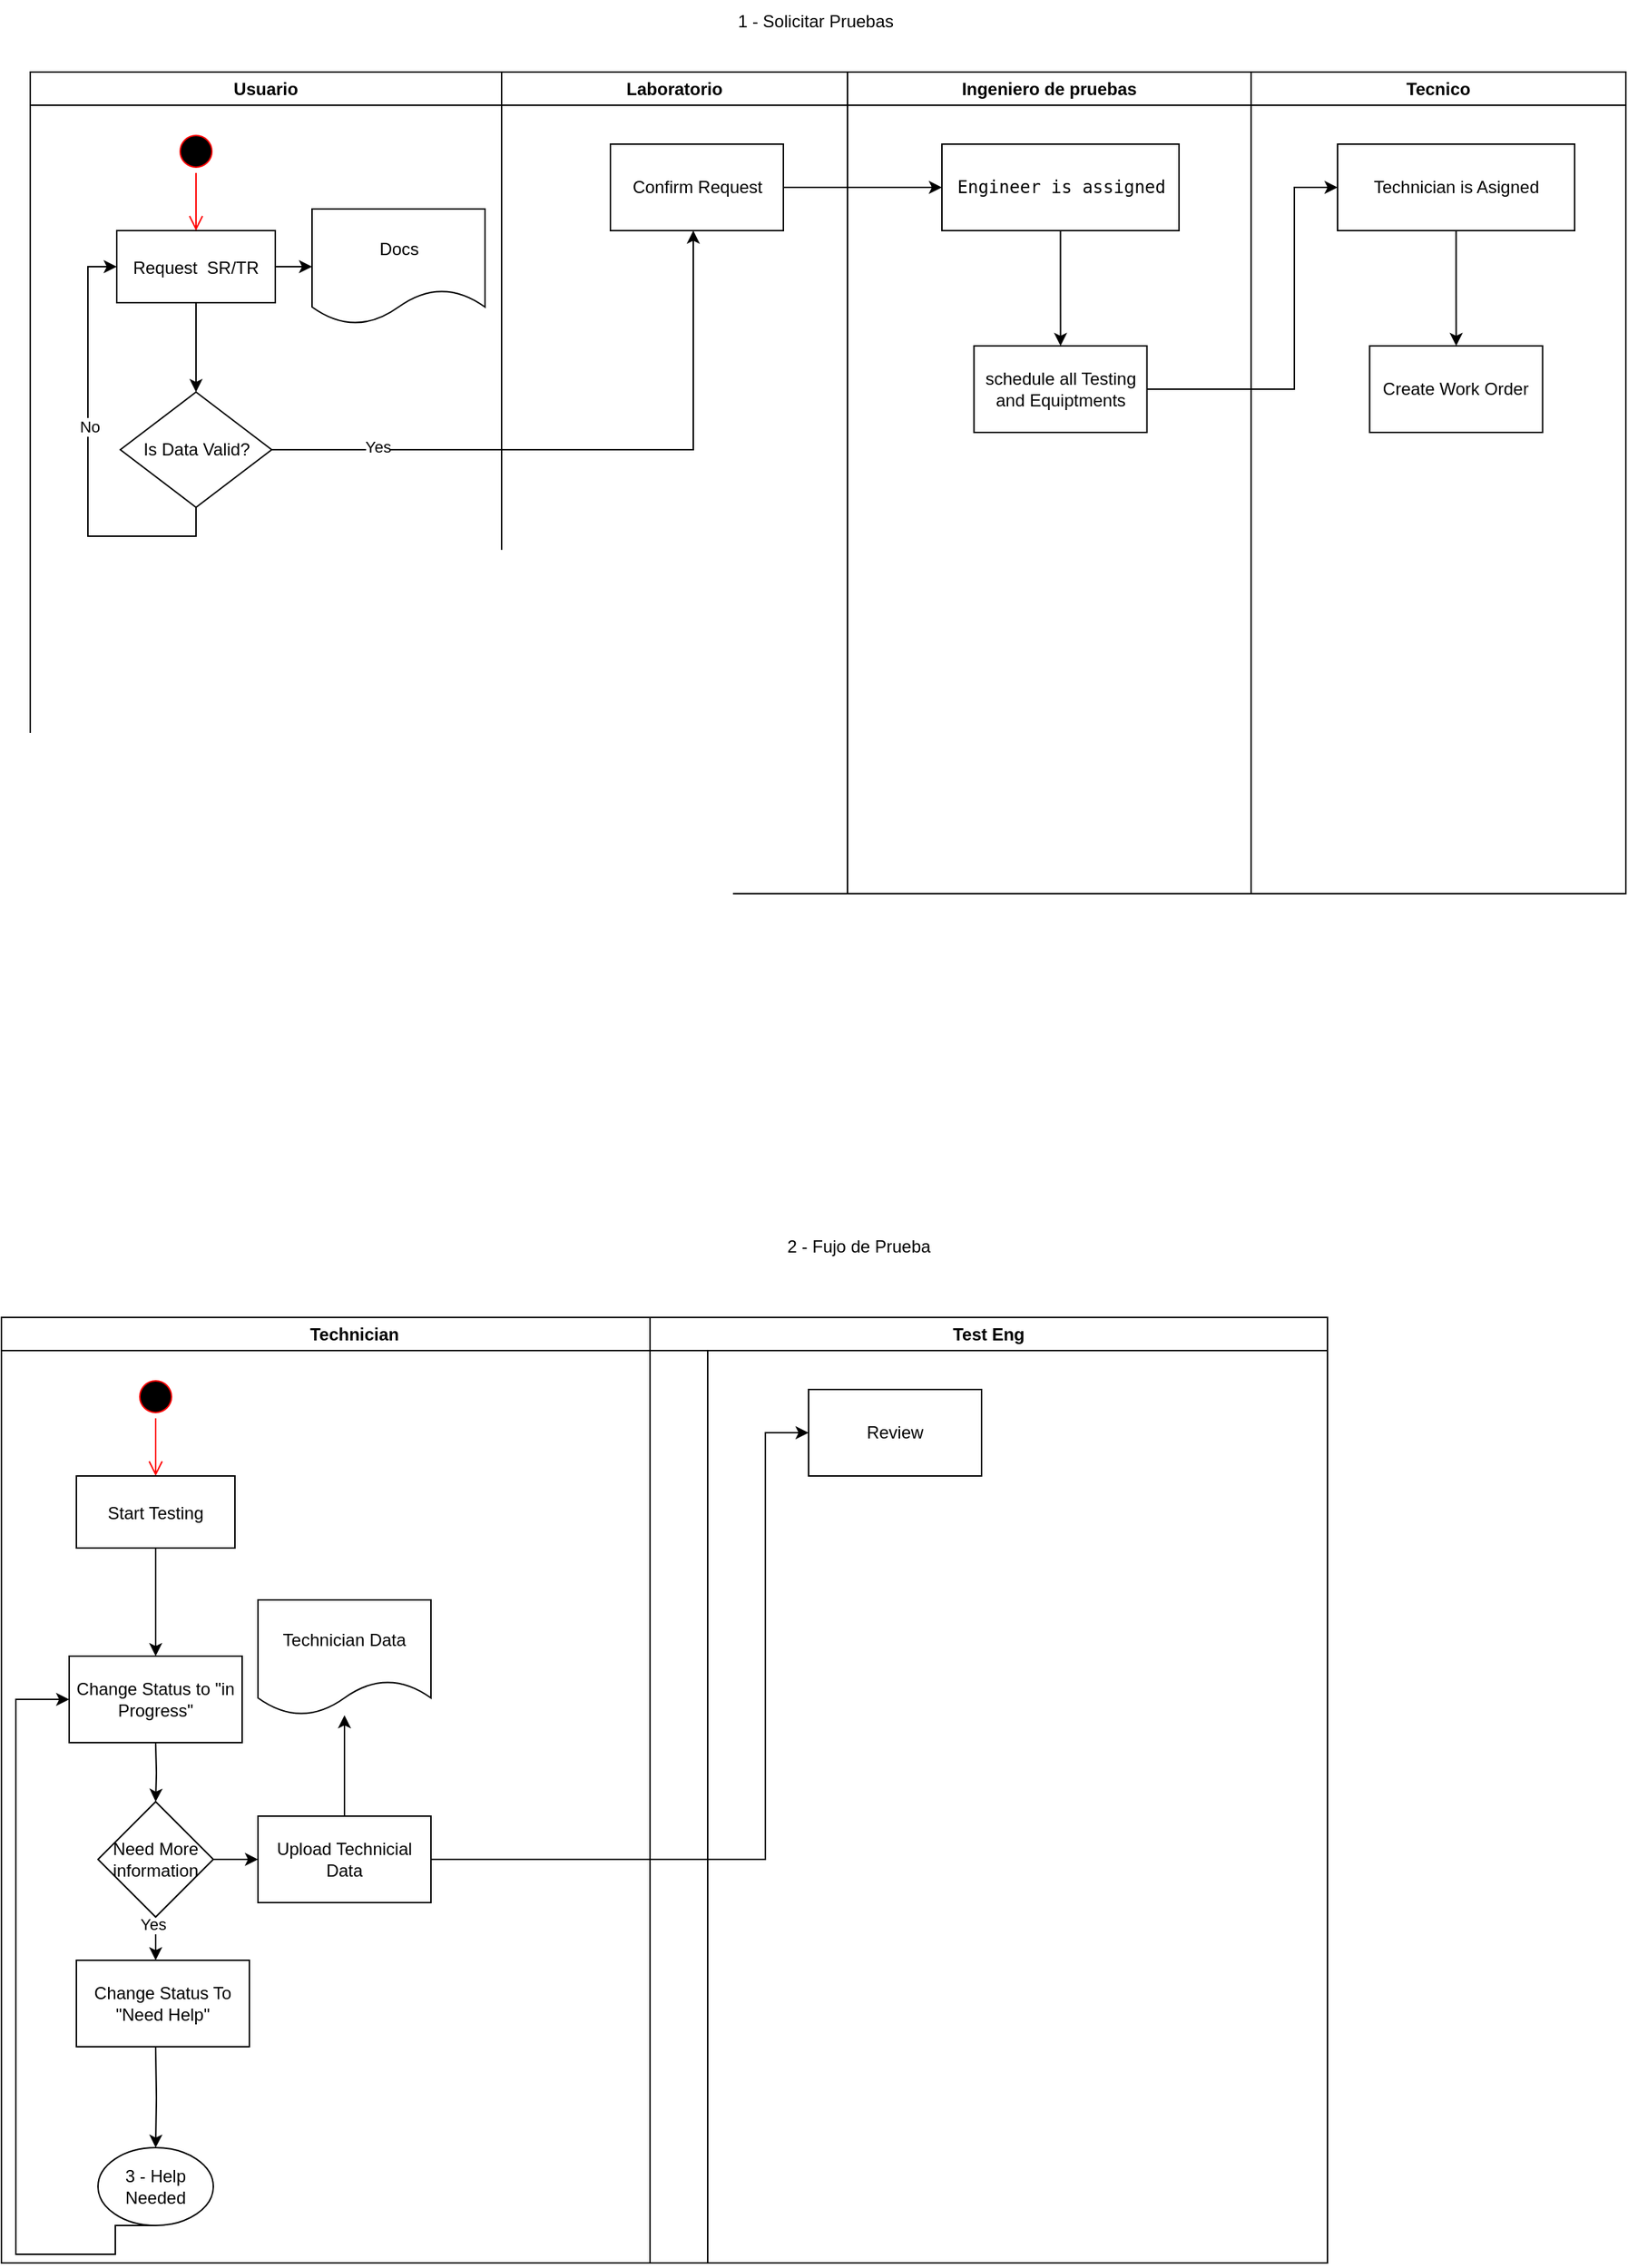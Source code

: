 <mxfile version="24.3.1" type="github">
  <diagram name="Page-1" id="e7e014a7-5840-1c2e-5031-d8a46d1fe8dd">
    <mxGraphModel dx="1434" dy="874" grid="1" gridSize="10" guides="1" tooltips="1" connect="1" arrows="1" fold="1" page="1" pageScale="1" pageWidth="1169" pageHeight="826" background="none" math="0" shadow="0">
      <root>
        <mxCell id="0" />
        <mxCell id="1" parent="0" />
        <mxCell id="2" value="Usuario" style="swimlane;whiteSpace=wrap" parent="1" vertex="1">
          <mxGeometry x="30" y="90" width="327" height="570" as="geometry" />
        </mxCell>
        <mxCell id="5" value="" style="ellipse;shape=startState;fillColor=#000000;strokeColor=#ff0000;" parent="2" vertex="1">
          <mxGeometry x="100" y="40" width="30" height="30" as="geometry" />
        </mxCell>
        <mxCell id="6" value="" style="edgeStyle=elbowEdgeStyle;elbow=horizontal;verticalAlign=bottom;endArrow=open;endSize=8;strokeColor=#FF0000;endFill=1;rounded=0" parent="2" source="5" target="7" edge="1">
          <mxGeometry x="100" y="40" as="geometry">
            <mxPoint x="115" y="110" as="targetPoint" />
          </mxGeometry>
        </mxCell>
        <mxCell id="DqZLcIyAYDGECO1wRY2--42" value="" style="edgeStyle=orthogonalEdgeStyle;rounded=0;orthogonalLoop=1;jettySize=auto;html=1;" edge="1" parent="2" source="7" target="DqZLcIyAYDGECO1wRY2--41">
          <mxGeometry relative="1" as="geometry" />
        </mxCell>
        <mxCell id="DqZLcIyAYDGECO1wRY2--44" value="" style="edgeStyle=orthogonalEdgeStyle;rounded=0;orthogonalLoop=1;jettySize=auto;html=1;" edge="1" parent="2" source="7" target="DqZLcIyAYDGECO1wRY2--43">
          <mxGeometry relative="1" as="geometry" />
        </mxCell>
        <mxCell id="7" value="Request  SR/TR" style="" parent="2" vertex="1">
          <mxGeometry x="60" y="110" width="110" height="50" as="geometry" />
        </mxCell>
        <mxCell id="DqZLcIyAYDGECO1wRY2--41" value="Docs" style="shape=document;whiteSpace=wrap;html=1;boundedLbl=1;" vertex="1" parent="2">
          <mxGeometry x="195.5" y="95" width="120" height="80" as="geometry" />
        </mxCell>
        <mxCell id="DqZLcIyAYDGECO1wRY2--77" style="edgeStyle=orthogonalEdgeStyle;rounded=0;orthogonalLoop=1;jettySize=auto;html=1;exitX=0.5;exitY=1;exitDx=0;exitDy=0;entryX=0;entryY=0.5;entryDx=0;entryDy=0;" edge="1" parent="2" source="DqZLcIyAYDGECO1wRY2--43" target="7">
          <mxGeometry relative="1" as="geometry" />
        </mxCell>
        <mxCell id="DqZLcIyAYDGECO1wRY2--78" value="No" style="edgeLabel;html=1;align=center;verticalAlign=middle;resizable=0;points=[];" vertex="1" connectable="0" parent="DqZLcIyAYDGECO1wRY2--77">
          <mxGeometry x="0.133" y="-1" relative="1" as="geometry">
            <mxPoint as="offset" />
          </mxGeometry>
        </mxCell>
        <mxCell id="DqZLcIyAYDGECO1wRY2--43" value="Is Data Valid?" style="rhombus;whiteSpace=wrap;html=1;" vertex="1" parent="2">
          <mxGeometry x="62.5" y="222" width="105" height="80" as="geometry" />
        </mxCell>
        <mxCell id="3" value="Laboratorio" style="swimlane;whiteSpace=wrap" parent="1" vertex="1">
          <mxGeometry x="357" y="90" width="240" height="570" as="geometry" />
        </mxCell>
        <mxCell id="DqZLcIyAYDGECO1wRY2--45" value="Confirm Request" style="whiteSpace=wrap;html=1;" vertex="1" parent="3">
          <mxGeometry x="75.5" y="50" width="120" height="60" as="geometry" />
        </mxCell>
        <mxCell id="4" value="Ingeniero de pruebas" style="swimlane;whiteSpace=wrap" parent="1" vertex="1">
          <mxGeometry x="597" y="90" width="280" height="570" as="geometry" />
        </mxCell>
        <mxCell id="DqZLcIyAYDGECO1wRY2--53" value="" style="edgeStyle=orthogonalEdgeStyle;rounded=0;orthogonalLoop=1;jettySize=auto;html=1;" edge="1" parent="4" source="DqZLcIyAYDGECO1wRY2--47" target="DqZLcIyAYDGECO1wRY2--52">
          <mxGeometry relative="1" as="geometry" />
        </mxCell>
        <mxCell id="DqZLcIyAYDGECO1wRY2--47" value="&lt;pre dir=&quot;ltr&quot; data-ved=&quot;2ahUKEwighbuz3fGFAxVrl-4BHSDPA7UQ3ewLegQIBRAT&quot; aria-label=&quot;Texto traducido&quot; style=&quot;text-align:left&quot; id=&quot;tw-target-text&quot; data-placeholder=&quot;Traducción&quot; class=&quot;tw-data-text tw-text-large tw-ta&quot;&gt;&lt;span lang=&quot;en&quot; class=&quot;Y2IQFc&quot;&gt;Engineer is assigned&lt;/span&gt;&lt;/pre&gt;" style="whiteSpace=wrap;html=1;" vertex="1" parent="4">
          <mxGeometry x="65.5" y="50" width="164.5" height="60" as="geometry" />
        </mxCell>
        <mxCell id="DqZLcIyAYDGECO1wRY2--52" value="&lt;div&gt;schedule all Testing and Equiptments&lt;/div&gt;" style="whiteSpace=wrap;html=1;" vertex="1" parent="4">
          <mxGeometry x="87.75" y="190" width="120" height="60" as="geometry" />
        </mxCell>
        <mxCell id="DqZLcIyAYDGECO1wRY2--46" value="" style="edgeStyle=orthogonalEdgeStyle;rounded=0;orthogonalLoop=1;jettySize=auto;html=1;" edge="1" parent="1" source="DqZLcIyAYDGECO1wRY2--43" target="DqZLcIyAYDGECO1wRY2--45">
          <mxGeometry relative="1" as="geometry">
            <Array as="points">
              <mxPoint x="490" y="352" />
              <mxPoint x="490" y="170" />
            </Array>
          </mxGeometry>
        </mxCell>
        <mxCell id="DqZLcIyAYDGECO1wRY2--79" value="Yes" style="edgeLabel;html=1;align=center;verticalAlign=middle;resizable=0;points=[];" vertex="1" connectable="0" parent="DqZLcIyAYDGECO1wRY2--46">
          <mxGeometry x="-0.674" y="2" relative="1" as="geometry">
            <mxPoint x="1" as="offset" />
          </mxGeometry>
        </mxCell>
        <mxCell id="DqZLcIyAYDGECO1wRY2--48" value="" style="edgeStyle=orthogonalEdgeStyle;rounded=0;orthogonalLoop=1;jettySize=auto;html=1;" edge="1" parent="1" source="DqZLcIyAYDGECO1wRY2--45" target="DqZLcIyAYDGECO1wRY2--47">
          <mxGeometry relative="1" as="geometry" />
        </mxCell>
        <mxCell id="DqZLcIyAYDGECO1wRY2--49" value="Tecnico" style="swimlane;whiteSpace=wrap" vertex="1" parent="1">
          <mxGeometry x="877" y="90" width="260" height="570" as="geometry" />
        </mxCell>
        <mxCell id="DqZLcIyAYDGECO1wRY2--56" value="" style="edgeStyle=orthogonalEdgeStyle;rounded=0;orthogonalLoop=1;jettySize=auto;html=1;" edge="1" parent="DqZLcIyAYDGECO1wRY2--49" source="DqZLcIyAYDGECO1wRY2--50" target="DqZLcIyAYDGECO1wRY2--55">
          <mxGeometry relative="1" as="geometry" />
        </mxCell>
        <mxCell id="DqZLcIyAYDGECO1wRY2--50" value="Technician is Asigned" style="whiteSpace=wrap;html=1;" vertex="1" parent="DqZLcIyAYDGECO1wRY2--49">
          <mxGeometry x="60" y="50" width="164.5" height="60" as="geometry" />
        </mxCell>
        <mxCell id="DqZLcIyAYDGECO1wRY2--55" value="Create Work Order" style="whiteSpace=wrap;html=1;" vertex="1" parent="DqZLcIyAYDGECO1wRY2--49">
          <mxGeometry x="82.25" y="190" width="120" height="60" as="geometry" />
        </mxCell>
        <mxCell id="DqZLcIyAYDGECO1wRY2--54" value="" style="edgeStyle=orthogonalEdgeStyle;rounded=0;orthogonalLoop=1;jettySize=auto;html=1;" edge="1" parent="1" source="DqZLcIyAYDGECO1wRY2--52" target="DqZLcIyAYDGECO1wRY2--50">
          <mxGeometry relative="1" as="geometry">
            <Array as="points">
              <mxPoint x="907" y="310" />
              <mxPoint x="907" y="170" />
            </Array>
          </mxGeometry>
        </mxCell>
        <mxCell id="DqZLcIyAYDGECO1wRY2--59" value="1 - Solicitar Pruebas" style="text;strokeColor=none;align=center;fillColor=none;html=1;verticalAlign=middle;whiteSpace=wrap;rounded=0;" vertex="1" parent="1">
          <mxGeometry x="460" y="40" width="230" height="30" as="geometry" />
        </mxCell>
        <mxCell id="DqZLcIyAYDGECO1wRY2--60" value="2 - Fujo de Prueba" style="text;strokeColor=none;align=center;fillColor=none;html=1;verticalAlign=middle;whiteSpace=wrap;rounded=0;" vertex="1" parent="1">
          <mxGeometry x="490" y="890" width="230" height="30" as="geometry" />
        </mxCell>
        <mxCell id="DqZLcIyAYDGECO1wRY2--61" value="Technician" style="swimlane;whiteSpace=wrap" vertex="1" parent="1">
          <mxGeometry x="10" y="954" width="490" height="656" as="geometry" />
        </mxCell>
        <mxCell id="DqZLcIyAYDGECO1wRY2--62" value="" style="ellipse;shape=startState;fillColor=#000000;strokeColor=#ff0000;" vertex="1" parent="DqZLcIyAYDGECO1wRY2--61">
          <mxGeometry x="92" y="40" width="30" height="30" as="geometry" />
        </mxCell>
        <mxCell id="DqZLcIyAYDGECO1wRY2--63" value="" style="edgeStyle=elbowEdgeStyle;elbow=horizontal;verticalAlign=bottom;endArrow=open;endSize=8;strokeColor=#FF0000;endFill=1;rounded=0" edge="1" parent="DqZLcIyAYDGECO1wRY2--61" source="DqZLcIyAYDGECO1wRY2--62" target="DqZLcIyAYDGECO1wRY2--66">
          <mxGeometry x="100" y="40" as="geometry">
            <mxPoint x="107" y="110" as="targetPoint" />
          </mxGeometry>
        </mxCell>
        <mxCell id="DqZLcIyAYDGECO1wRY2--74" value="" style="edgeStyle=orthogonalEdgeStyle;rounded=0;orthogonalLoop=1;jettySize=auto;html=1;" edge="1" parent="DqZLcIyAYDGECO1wRY2--61" source="DqZLcIyAYDGECO1wRY2--66">
          <mxGeometry relative="1" as="geometry">
            <mxPoint x="107" y="235" as="targetPoint" />
          </mxGeometry>
        </mxCell>
        <mxCell id="DqZLcIyAYDGECO1wRY2--66" value="Start Testing " style="" vertex="1" parent="DqZLcIyAYDGECO1wRY2--61">
          <mxGeometry x="52" y="110" width="110" height="50" as="geometry" />
        </mxCell>
        <mxCell id="DqZLcIyAYDGECO1wRY2--76" value="" style="edgeStyle=orthogonalEdgeStyle;rounded=0;orthogonalLoop=1;jettySize=auto;html=1;" edge="1" parent="DqZLcIyAYDGECO1wRY2--61" target="DqZLcIyAYDGECO1wRY2--75">
          <mxGeometry relative="1" as="geometry">
            <mxPoint x="107" y="295" as="sourcePoint" />
          </mxGeometry>
        </mxCell>
        <mxCell id="DqZLcIyAYDGECO1wRY2--73" value="Change Status to &quot;in Progress&quot;" style="whiteSpace=wrap;html=1;" vertex="1" parent="DqZLcIyAYDGECO1wRY2--61">
          <mxGeometry x="47" y="235" width="120" height="60" as="geometry" />
        </mxCell>
        <mxCell id="DqZLcIyAYDGECO1wRY2--81" value="" style="edgeStyle=orthogonalEdgeStyle;rounded=0;orthogonalLoop=1;jettySize=auto;html=1;" edge="1" parent="DqZLcIyAYDGECO1wRY2--61" source="DqZLcIyAYDGECO1wRY2--75" target="DqZLcIyAYDGECO1wRY2--80">
          <mxGeometry relative="1" as="geometry">
            <mxPoint x="207" y="376" as="targetPoint" />
          </mxGeometry>
        </mxCell>
        <mxCell id="DqZLcIyAYDGECO1wRY2--83" value="" style="edgeStyle=orthogonalEdgeStyle;rounded=0;orthogonalLoop=1;jettySize=auto;html=1;" edge="1" parent="DqZLcIyAYDGECO1wRY2--61" source="DqZLcIyAYDGECO1wRY2--75">
          <mxGeometry relative="1" as="geometry">
            <mxPoint x="107" y="446" as="targetPoint" />
          </mxGeometry>
        </mxCell>
        <mxCell id="DqZLcIyAYDGECO1wRY2--84" value="Yes" style="edgeLabel;html=1;align=center;verticalAlign=middle;resizable=0;points=[];" vertex="1" connectable="0" parent="DqZLcIyAYDGECO1wRY2--83">
          <mxGeometry x="-0.68" y="-2" relative="1" as="geometry">
            <mxPoint as="offset" />
          </mxGeometry>
        </mxCell>
        <mxCell id="DqZLcIyAYDGECO1wRY2--75" value="Need More information" style="rhombus;whiteSpace=wrap;html=1;" vertex="1" parent="DqZLcIyAYDGECO1wRY2--61">
          <mxGeometry x="67" y="336" width="80" height="80" as="geometry" />
        </mxCell>
        <mxCell id="DqZLcIyAYDGECO1wRY2--88" value="" style="edgeStyle=orthogonalEdgeStyle;rounded=0;orthogonalLoop=1;jettySize=auto;html=1;" edge="1" parent="DqZLcIyAYDGECO1wRY2--61" source="DqZLcIyAYDGECO1wRY2--80" target="DqZLcIyAYDGECO1wRY2--87">
          <mxGeometry relative="1" as="geometry" />
        </mxCell>
        <mxCell id="DqZLcIyAYDGECO1wRY2--80" value="Upload Technicial Data" style="whiteSpace=wrap;html=1;" vertex="1" parent="DqZLcIyAYDGECO1wRY2--61">
          <mxGeometry x="178" y="346" width="120" height="60" as="geometry" />
        </mxCell>
        <mxCell id="DqZLcIyAYDGECO1wRY2--86" value="" style="edgeStyle=orthogonalEdgeStyle;rounded=0;orthogonalLoop=1;jettySize=auto;html=1;" edge="1" parent="DqZLcIyAYDGECO1wRY2--61" target="DqZLcIyAYDGECO1wRY2--85">
          <mxGeometry relative="1" as="geometry">
            <mxPoint x="107" y="506" as="sourcePoint" />
          </mxGeometry>
        </mxCell>
        <mxCell id="DqZLcIyAYDGECO1wRY2--82" value="Change Status To &quot;Need Help&quot;" style="whiteSpace=wrap;html=1;" vertex="1" parent="DqZLcIyAYDGECO1wRY2--61">
          <mxGeometry x="52" y="446" width="120" height="60" as="geometry" />
        </mxCell>
        <mxCell id="DqZLcIyAYDGECO1wRY2--91" style="edgeStyle=orthogonalEdgeStyle;rounded=0;orthogonalLoop=1;jettySize=auto;html=1;exitX=0.5;exitY=1;exitDx=0;exitDy=0;entryX=0;entryY=0.5;entryDx=0;entryDy=0;" edge="1" parent="DqZLcIyAYDGECO1wRY2--61" source="DqZLcIyAYDGECO1wRY2--85" target="DqZLcIyAYDGECO1wRY2--73">
          <mxGeometry relative="1" as="geometry">
            <Array as="points">
              <mxPoint x="79" y="650" />
              <mxPoint x="10" y="650" />
              <mxPoint x="10" y="265" />
            </Array>
          </mxGeometry>
        </mxCell>
        <mxCell id="DqZLcIyAYDGECO1wRY2--85" value="3 - Help Needed" style="ellipse;whiteSpace=wrap;html=1;" vertex="1" parent="DqZLcIyAYDGECO1wRY2--61">
          <mxGeometry x="67" y="576" width="80" height="54" as="geometry" />
        </mxCell>
        <mxCell id="DqZLcIyAYDGECO1wRY2--87" value="Technician Data" style="shape=document;whiteSpace=wrap;html=1;boundedLbl=1;" vertex="1" parent="DqZLcIyAYDGECO1wRY2--61">
          <mxGeometry x="178" y="196" width="120" height="80" as="geometry" />
        </mxCell>
        <mxCell id="DqZLcIyAYDGECO1wRY2--69" value="Test Eng" style="swimlane;whiteSpace=wrap" vertex="1" parent="1">
          <mxGeometry x="460" y="954" width="470" height="656" as="geometry" />
        </mxCell>
        <mxCell id="DqZLcIyAYDGECO1wRY2--89" value="Review" style="whiteSpace=wrap;html=1;" vertex="1" parent="DqZLcIyAYDGECO1wRY2--69">
          <mxGeometry x="110" y="50" width="120" height="60" as="geometry" />
        </mxCell>
        <mxCell id="DqZLcIyAYDGECO1wRY2--90" value="" style="edgeStyle=orthogonalEdgeStyle;rounded=0;orthogonalLoop=1;jettySize=auto;html=1;" edge="1" parent="1" source="DqZLcIyAYDGECO1wRY2--80" target="DqZLcIyAYDGECO1wRY2--89">
          <mxGeometry relative="1" as="geometry">
            <Array as="points">
              <mxPoint x="540" y="1330" />
              <mxPoint x="540" y="1034" />
            </Array>
          </mxGeometry>
        </mxCell>
      </root>
    </mxGraphModel>
  </diagram>
</mxfile>
